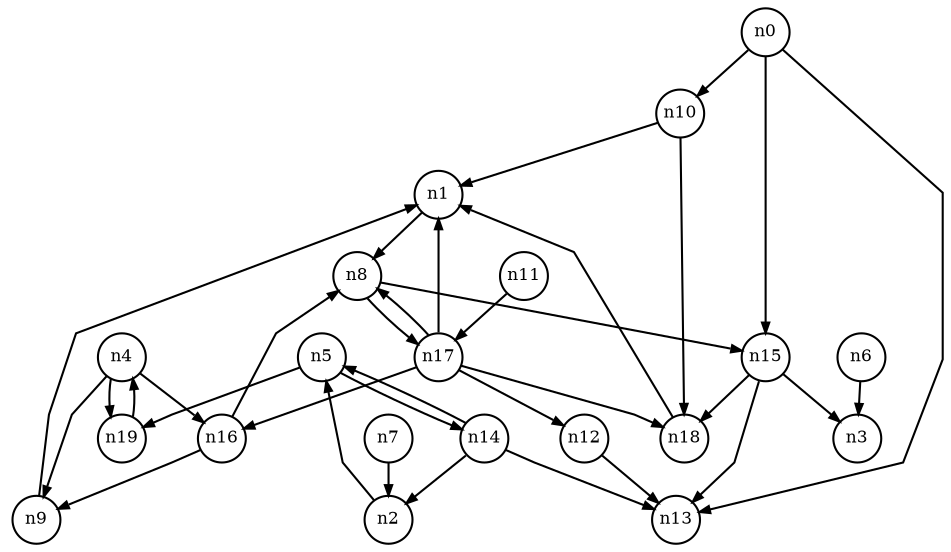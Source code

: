digraph G{
splines=polyline;
ranksep=0.22;
nodesep=0.22;
nodesize=0.16;
fontsize=8
edge [arrowsize=0.5]
node [fontsize=8 shape=circle width=0.32 fixedsize=shape];

n10 -> n1
n10 -> n18
n0 -> n10
n0 -> n13
n0 -> n15
n15 -> n3
n15 -> n13
n15 -> n18
n9 -> n1
n4 -> n9
n4 -> n16
n4 -> n19
n16 -> n9
n16 -> n8
n19 -> n4
n14 -> n2
n14 -> n13
n14 -> n5
n5 -> n14
n5 -> n19
n6 -> n3
n2 -> n5
n7 -> n2
n8 -> n15
n8 -> n17
n17 -> n1
n17 -> n12
n17 -> n16
n17 -> n18
n17 -> n8
n1 -> n8
n18 -> n1
n11 -> n17
n12 -> n13
}
